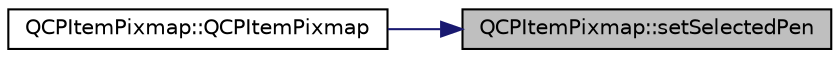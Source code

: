 digraph "QCPItemPixmap::setSelectedPen"
{
 // LATEX_PDF_SIZE
  edge [fontname="Helvetica",fontsize="10",labelfontname="Helvetica",labelfontsize="10"];
  node [fontname="Helvetica",fontsize="10",shape=record];
  rankdir="RL";
  Node1 [label="QCPItemPixmap::setSelectedPen",height=0.2,width=0.4,color="black", fillcolor="grey75", style="filled", fontcolor="black",tooltip=" "];
  Node1 -> Node2 [dir="back",color="midnightblue",fontsize="10",style="solid",fontname="Helvetica"];
  Node2 [label="QCPItemPixmap::QCPItemPixmap",height=0.2,width=0.4,color="black", fillcolor="white", style="filled",URL="$classQCPItemPixmap.html#aa6de42a37261b21a5480e7da122345c3",tooltip=" "];
}
